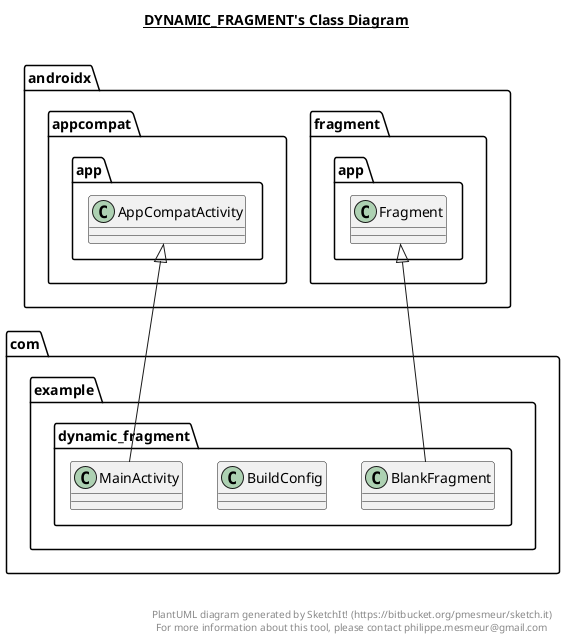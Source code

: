 @startuml

title __DYNAMIC_FRAGMENT's Class Diagram__\n

  namespace com.example.dynamic_fragment {
    class com.example.dynamic_fragment.BlankFragment {
    }
  }
  

  namespace com.example.dynamic_fragment {
    class com.example.dynamic_fragment.BuildConfig {
    }
  }
  

  namespace com.example.dynamic_fragment {
    class com.example.dynamic_fragment.MainActivity {
    }
  }
  

  com.example.dynamic_fragment.BlankFragment -up-|> androidx.fragment.app.Fragment
  com.example.dynamic_fragment.MainActivity -up-|> androidx.appcompat.app.AppCompatActivity


right footer


PlantUML diagram generated by SketchIt! (https://bitbucket.org/pmesmeur/sketch.it)
For more information about this tool, please contact philippe.mesmeur@gmail.com
endfooter

@enduml
